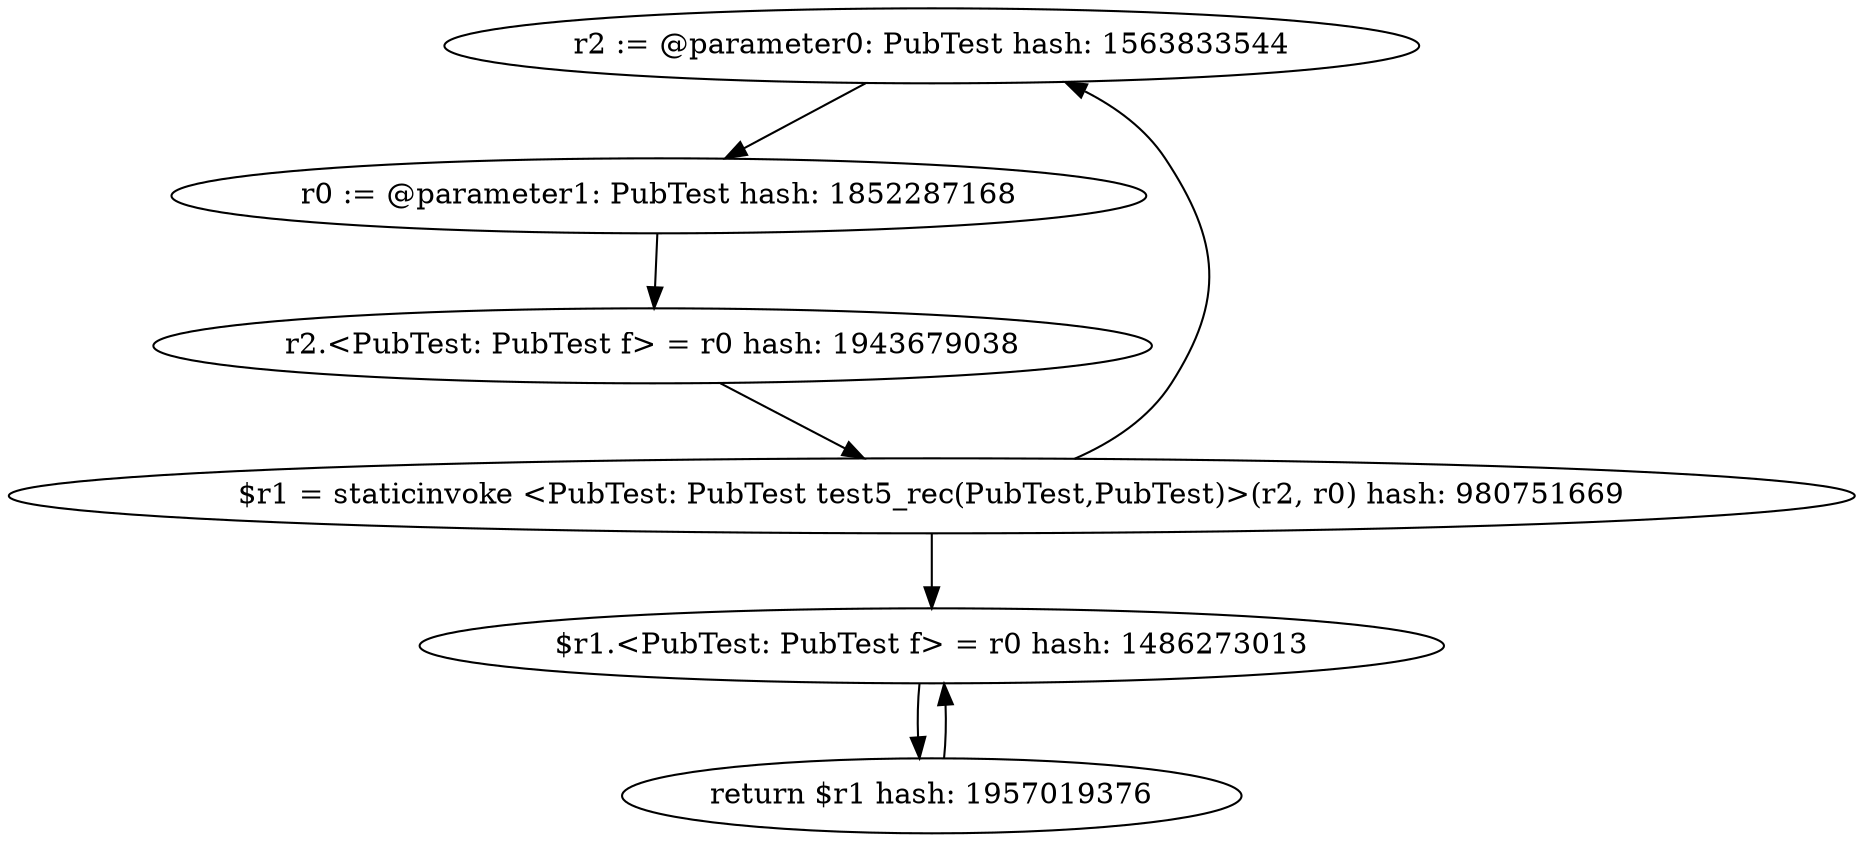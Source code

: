 digraph "./target1-pub/PubTest.test5_rec.intra.debug" {
    "r2 := @parameter0: PubTest hash: 1563833544";
    "r0 := @parameter1: PubTest hash: 1852287168";
    "r2.<PubTest: PubTest f> = r0 hash: 1943679038";
    "$r1 = staticinvoke <PubTest: PubTest test5_rec(PubTest,PubTest)>(r2, r0) hash: 980751669";
    "$r1.<PubTest: PubTest f> = r0 hash: 1486273013";
    "return $r1 hash: 1957019376";
    "r2 := @parameter0: PubTest hash: 1563833544"->"r0 := @parameter1: PubTest hash: 1852287168";
    "r0 := @parameter1: PubTest hash: 1852287168"->"r2.<PubTest: PubTest f> = r0 hash: 1943679038";
    "r2.<PubTest: PubTest f> = r0 hash: 1943679038"->"$r1 = staticinvoke <PubTest: PubTest test5_rec(PubTest,PubTest)>(r2, r0) hash: 980751669";
    "$r1 = staticinvoke <PubTest: PubTest test5_rec(PubTest,PubTest)>(r2, r0) hash: 980751669"->"$r1.<PubTest: PubTest f> = r0 hash: 1486273013";
    "$r1 = staticinvoke <PubTest: PubTest test5_rec(PubTest,PubTest)>(r2, r0) hash: 980751669"->"r2 := @parameter0: PubTest hash: 1563833544";
    "$r1.<PubTest: PubTest f> = r0 hash: 1486273013"->"return $r1 hash: 1957019376";
    "return $r1 hash: 1957019376"->"$r1.<PubTest: PubTest f> = r0 hash: 1486273013";
}
